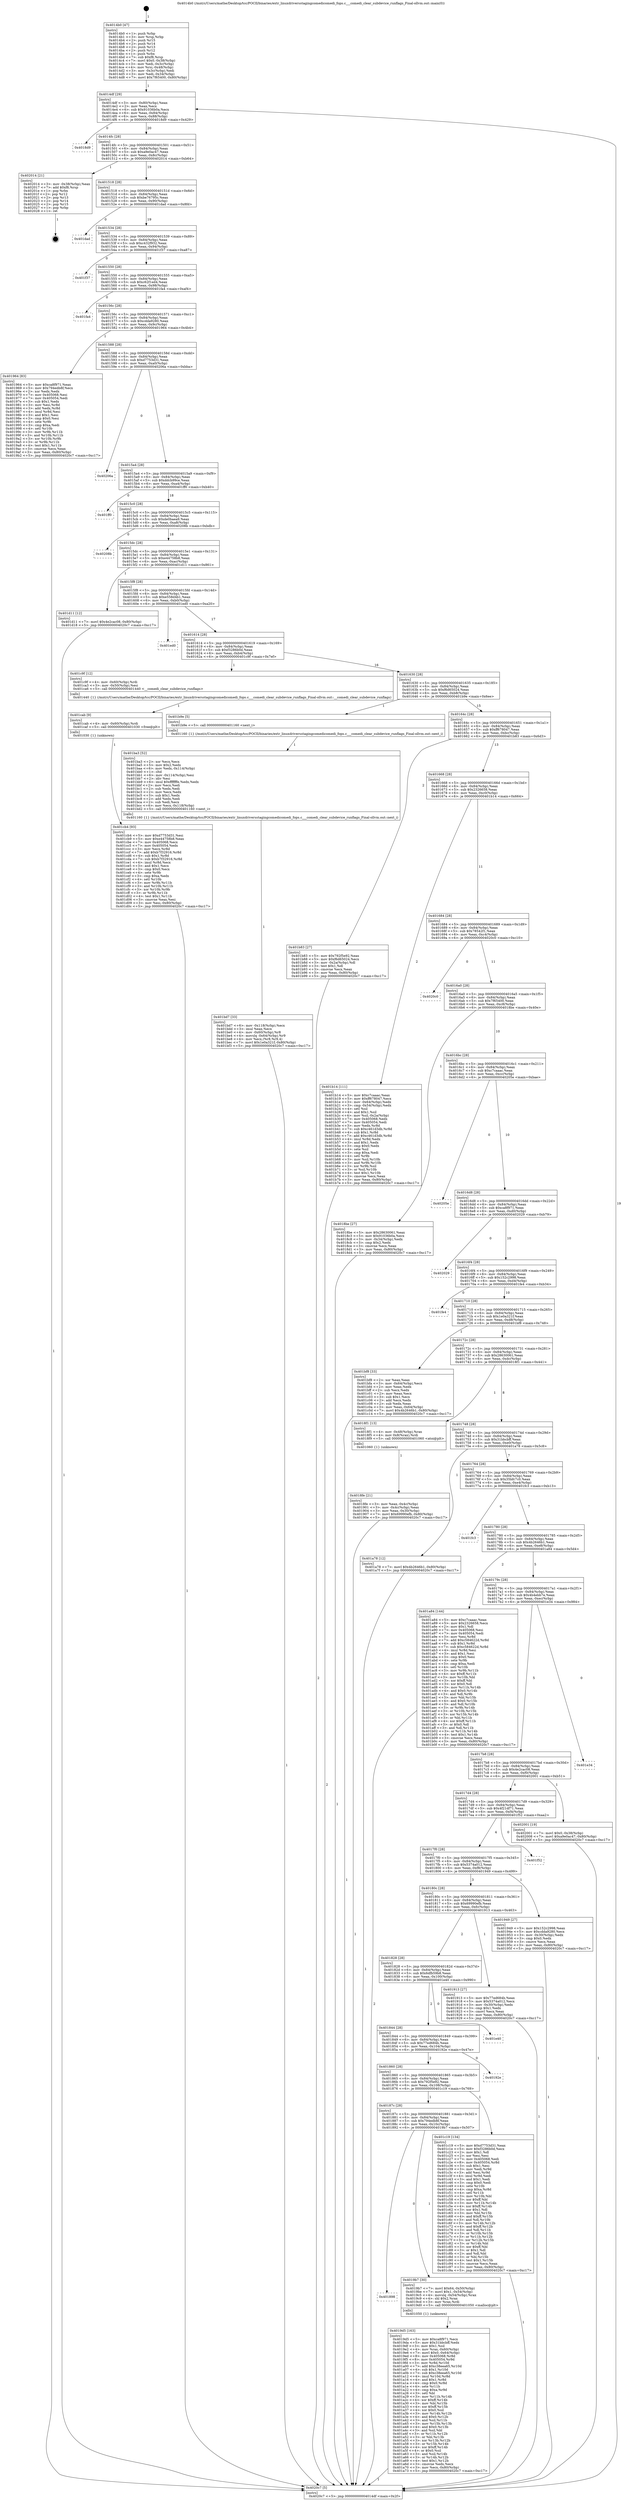 digraph "0x4014b0" {
  label = "0x4014b0 (/mnt/c/Users/mathe/Desktop/tcc/POCII/binaries/extr_linuxdriversstagingcomedicomedi_fops.c___comedi_clear_subdevice_runflags_Final-ollvm.out::main(0))"
  labelloc = "t"
  node[shape=record]

  Entry [label="",width=0.3,height=0.3,shape=circle,fillcolor=black,style=filled]
  "0x4014df" [label="{
     0x4014df [29]\l
     | [instrs]\l
     &nbsp;&nbsp;0x4014df \<+3\>: mov -0x80(%rbp),%eax\l
     &nbsp;&nbsp;0x4014e2 \<+2\>: mov %eax,%ecx\l
     &nbsp;&nbsp;0x4014e4 \<+6\>: sub $0x91036b0a,%ecx\l
     &nbsp;&nbsp;0x4014ea \<+6\>: mov %eax,-0x84(%rbp)\l
     &nbsp;&nbsp;0x4014f0 \<+6\>: mov %ecx,-0x88(%rbp)\l
     &nbsp;&nbsp;0x4014f6 \<+6\>: je 00000000004018d9 \<main+0x429\>\l
  }"]
  "0x4018d9" [label="{
     0x4018d9\l
  }", style=dashed]
  "0x4014fc" [label="{
     0x4014fc [28]\l
     | [instrs]\l
     &nbsp;&nbsp;0x4014fc \<+5\>: jmp 0000000000401501 \<main+0x51\>\l
     &nbsp;&nbsp;0x401501 \<+6\>: mov -0x84(%rbp),%eax\l
     &nbsp;&nbsp;0x401507 \<+5\>: sub $0xa9e0ac47,%eax\l
     &nbsp;&nbsp;0x40150c \<+6\>: mov %eax,-0x8c(%rbp)\l
     &nbsp;&nbsp;0x401512 \<+6\>: je 0000000000402014 \<main+0xb64\>\l
  }"]
  Exit [label="",width=0.3,height=0.3,shape=circle,fillcolor=black,style=filled,peripheries=2]
  "0x402014" [label="{
     0x402014 [21]\l
     | [instrs]\l
     &nbsp;&nbsp;0x402014 \<+3\>: mov -0x38(%rbp),%eax\l
     &nbsp;&nbsp;0x402017 \<+7\>: add $0xf8,%rsp\l
     &nbsp;&nbsp;0x40201e \<+1\>: pop %rbx\l
     &nbsp;&nbsp;0x40201f \<+2\>: pop %r12\l
     &nbsp;&nbsp;0x402021 \<+2\>: pop %r13\l
     &nbsp;&nbsp;0x402023 \<+2\>: pop %r14\l
     &nbsp;&nbsp;0x402025 \<+2\>: pop %r15\l
     &nbsp;&nbsp;0x402027 \<+1\>: pop %rbp\l
     &nbsp;&nbsp;0x402028 \<+1\>: ret\l
  }"]
  "0x401518" [label="{
     0x401518 [28]\l
     | [instrs]\l
     &nbsp;&nbsp;0x401518 \<+5\>: jmp 000000000040151d \<main+0x6d\>\l
     &nbsp;&nbsp;0x40151d \<+6\>: mov -0x84(%rbp),%eax\l
     &nbsp;&nbsp;0x401523 \<+5\>: sub $0xbe76795c,%eax\l
     &nbsp;&nbsp;0x401528 \<+6\>: mov %eax,-0x90(%rbp)\l
     &nbsp;&nbsp;0x40152e \<+6\>: je 0000000000401dad \<main+0x8fd\>\l
  }"]
  "0x401cb4" [label="{
     0x401cb4 [93]\l
     | [instrs]\l
     &nbsp;&nbsp;0x401cb4 \<+5\>: mov $0xd7753d31,%esi\l
     &nbsp;&nbsp;0x401cb9 \<+5\>: mov $0xe44758b8,%eax\l
     &nbsp;&nbsp;0x401cbe \<+7\>: mov 0x405068,%ecx\l
     &nbsp;&nbsp;0x401cc5 \<+7\>: mov 0x405054,%edx\l
     &nbsp;&nbsp;0x401ccc \<+3\>: mov %ecx,%r8d\l
     &nbsp;&nbsp;0x401ccf \<+7\>: add $0xb7f32916,%r8d\l
     &nbsp;&nbsp;0x401cd6 \<+4\>: sub $0x1,%r8d\l
     &nbsp;&nbsp;0x401cda \<+7\>: sub $0xb7f32916,%r8d\l
     &nbsp;&nbsp;0x401ce1 \<+4\>: imul %r8d,%ecx\l
     &nbsp;&nbsp;0x401ce5 \<+3\>: and $0x1,%ecx\l
     &nbsp;&nbsp;0x401ce8 \<+3\>: cmp $0x0,%ecx\l
     &nbsp;&nbsp;0x401ceb \<+4\>: sete %r9b\l
     &nbsp;&nbsp;0x401cef \<+3\>: cmp $0xa,%edx\l
     &nbsp;&nbsp;0x401cf2 \<+4\>: setl %r10b\l
     &nbsp;&nbsp;0x401cf6 \<+3\>: mov %r9b,%r11b\l
     &nbsp;&nbsp;0x401cf9 \<+3\>: and %r10b,%r11b\l
     &nbsp;&nbsp;0x401cfc \<+3\>: xor %r10b,%r9b\l
     &nbsp;&nbsp;0x401cff \<+3\>: or %r9b,%r11b\l
     &nbsp;&nbsp;0x401d02 \<+4\>: test $0x1,%r11b\l
     &nbsp;&nbsp;0x401d06 \<+3\>: cmovne %eax,%esi\l
     &nbsp;&nbsp;0x401d09 \<+3\>: mov %esi,-0x80(%rbp)\l
     &nbsp;&nbsp;0x401d0c \<+5\>: jmp 00000000004020c7 \<main+0xc17\>\l
  }"]
  "0x401dad" [label="{
     0x401dad\l
  }", style=dashed]
  "0x401534" [label="{
     0x401534 [28]\l
     | [instrs]\l
     &nbsp;&nbsp;0x401534 \<+5\>: jmp 0000000000401539 \<main+0x89\>\l
     &nbsp;&nbsp;0x401539 \<+6\>: mov -0x84(%rbp),%eax\l
     &nbsp;&nbsp;0x40153f \<+5\>: sub $0xc432f932,%eax\l
     &nbsp;&nbsp;0x401544 \<+6\>: mov %eax,-0x94(%rbp)\l
     &nbsp;&nbsp;0x40154a \<+6\>: je 0000000000401f37 \<main+0xa87\>\l
  }"]
  "0x401cab" [label="{
     0x401cab [9]\l
     | [instrs]\l
     &nbsp;&nbsp;0x401cab \<+4\>: mov -0x60(%rbp),%rdi\l
     &nbsp;&nbsp;0x401caf \<+5\>: call 0000000000401030 \<free@plt\>\l
     | [calls]\l
     &nbsp;&nbsp;0x401030 \{1\} (unknown)\l
  }"]
  "0x401f37" [label="{
     0x401f37\l
  }", style=dashed]
  "0x401550" [label="{
     0x401550 [28]\l
     | [instrs]\l
     &nbsp;&nbsp;0x401550 \<+5\>: jmp 0000000000401555 \<main+0xa5\>\l
     &nbsp;&nbsp;0x401555 \<+6\>: mov -0x84(%rbp),%eax\l
     &nbsp;&nbsp;0x40155b \<+5\>: sub $0xc62f1ed4,%eax\l
     &nbsp;&nbsp;0x401560 \<+6\>: mov %eax,-0x98(%rbp)\l
     &nbsp;&nbsp;0x401566 \<+6\>: je 0000000000401fa4 \<main+0xaf4\>\l
  }"]
  "0x401bd7" [label="{
     0x401bd7 [33]\l
     | [instrs]\l
     &nbsp;&nbsp;0x401bd7 \<+6\>: mov -0x118(%rbp),%ecx\l
     &nbsp;&nbsp;0x401bdd \<+3\>: imul %eax,%ecx\l
     &nbsp;&nbsp;0x401be0 \<+4\>: mov -0x60(%rbp),%r8\l
     &nbsp;&nbsp;0x401be4 \<+4\>: movslq -0x64(%rbp),%r9\l
     &nbsp;&nbsp;0x401be8 \<+4\>: mov %ecx,(%r8,%r9,4)\l
     &nbsp;&nbsp;0x401bec \<+7\>: movl $0x1e0a321f,-0x80(%rbp)\l
     &nbsp;&nbsp;0x401bf3 \<+5\>: jmp 00000000004020c7 \<main+0xc17\>\l
  }"]
  "0x401fa4" [label="{
     0x401fa4\l
  }", style=dashed]
  "0x40156c" [label="{
     0x40156c [28]\l
     | [instrs]\l
     &nbsp;&nbsp;0x40156c \<+5\>: jmp 0000000000401571 \<main+0xc1\>\l
     &nbsp;&nbsp;0x401571 \<+6\>: mov -0x84(%rbp),%eax\l
     &nbsp;&nbsp;0x401577 \<+5\>: sub $0xcdda9280,%eax\l
     &nbsp;&nbsp;0x40157c \<+6\>: mov %eax,-0x9c(%rbp)\l
     &nbsp;&nbsp;0x401582 \<+6\>: je 0000000000401964 \<main+0x4b4\>\l
  }"]
  "0x401ba3" [label="{
     0x401ba3 [52]\l
     | [instrs]\l
     &nbsp;&nbsp;0x401ba3 \<+2\>: xor %ecx,%ecx\l
     &nbsp;&nbsp;0x401ba5 \<+5\>: mov $0x2,%edx\l
     &nbsp;&nbsp;0x401baa \<+6\>: mov %edx,-0x114(%rbp)\l
     &nbsp;&nbsp;0x401bb0 \<+1\>: cltd\l
     &nbsp;&nbsp;0x401bb1 \<+6\>: mov -0x114(%rbp),%esi\l
     &nbsp;&nbsp;0x401bb7 \<+2\>: idiv %esi\l
     &nbsp;&nbsp;0x401bb9 \<+6\>: imul $0xfffffffe,%edx,%edx\l
     &nbsp;&nbsp;0x401bbf \<+2\>: mov %ecx,%edi\l
     &nbsp;&nbsp;0x401bc1 \<+2\>: sub %edx,%edi\l
     &nbsp;&nbsp;0x401bc3 \<+2\>: mov %ecx,%edx\l
     &nbsp;&nbsp;0x401bc5 \<+3\>: sub $0x1,%edx\l
     &nbsp;&nbsp;0x401bc8 \<+2\>: add %edx,%edi\l
     &nbsp;&nbsp;0x401bca \<+2\>: sub %edi,%ecx\l
     &nbsp;&nbsp;0x401bcc \<+6\>: mov %ecx,-0x118(%rbp)\l
     &nbsp;&nbsp;0x401bd2 \<+5\>: call 0000000000401160 \<next_i\>\l
     | [calls]\l
     &nbsp;&nbsp;0x401160 \{1\} (/mnt/c/Users/mathe/Desktop/tcc/POCII/binaries/extr_linuxdriversstagingcomedicomedi_fops.c___comedi_clear_subdevice_runflags_Final-ollvm.out::next_i)\l
  }"]
  "0x401964" [label="{
     0x401964 [83]\l
     | [instrs]\l
     &nbsp;&nbsp;0x401964 \<+5\>: mov $0xca8f971,%eax\l
     &nbsp;&nbsp;0x401969 \<+5\>: mov $0x794edb8f,%ecx\l
     &nbsp;&nbsp;0x40196e \<+2\>: xor %edx,%edx\l
     &nbsp;&nbsp;0x401970 \<+7\>: mov 0x405068,%esi\l
     &nbsp;&nbsp;0x401977 \<+7\>: mov 0x405054,%edi\l
     &nbsp;&nbsp;0x40197e \<+3\>: sub $0x1,%edx\l
     &nbsp;&nbsp;0x401981 \<+3\>: mov %esi,%r8d\l
     &nbsp;&nbsp;0x401984 \<+3\>: add %edx,%r8d\l
     &nbsp;&nbsp;0x401987 \<+4\>: imul %r8d,%esi\l
     &nbsp;&nbsp;0x40198b \<+3\>: and $0x1,%esi\l
     &nbsp;&nbsp;0x40198e \<+3\>: cmp $0x0,%esi\l
     &nbsp;&nbsp;0x401991 \<+4\>: sete %r9b\l
     &nbsp;&nbsp;0x401995 \<+3\>: cmp $0xa,%edi\l
     &nbsp;&nbsp;0x401998 \<+4\>: setl %r10b\l
     &nbsp;&nbsp;0x40199c \<+3\>: mov %r9b,%r11b\l
     &nbsp;&nbsp;0x40199f \<+3\>: and %r10b,%r11b\l
     &nbsp;&nbsp;0x4019a2 \<+3\>: xor %r10b,%r9b\l
     &nbsp;&nbsp;0x4019a5 \<+3\>: or %r9b,%r11b\l
     &nbsp;&nbsp;0x4019a8 \<+4\>: test $0x1,%r11b\l
     &nbsp;&nbsp;0x4019ac \<+3\>: cmovne %ecx,%eax\l
     &nbsp;&nbsp;0x4019af \<+3\>: mov %eax,-0x80(%rbp)\l
     &nbsp;&nbsp;0x4019b2 \<+5\>: jmp 00000000004020c7 \<main+0xc17\>\l
  }"]
  "0x401588" [label="{
     0x401588 [28]\l
     | [instrs]\l
     &nbsp;&nbsp;0x401588 \<+5\>: jmp 000000000040158d \<main+0xdd\>\l
     &nbsp;&nbsp;0x40158d \<+6\>: mov -0x84(%rbp),%eax\l
     &nbsp;&nbsp;0x401593 \<+5\>: sub $0xd7753d31,%eax\l
     &nbsp;&nbsp;0x401598 \<+6\>: mov %eax,-0xa0(%rbp)\l
     &nbsp;&nbsp;0x40159e \<+6\>: je 000000000040206a \<main+0xbba\>\l
  }"]
  "0x4019d5" [label="{
     0x4019d5 [163]\l
     | [instrs]\l
     &nbsp;&nbsp;0x4019d5 \<+5\>: mov $0xca8f971,%ecx\l
     &nbsp;&nbsp;0x4019da \<+5\>: mov $0x31bbcbff,%edx\l
     &nbsp;&nbsp;0x4019df \<+3\>: mov $0x1,%sil\l
     &nbsp;&nbsp;0x4019e2 \<+4\>: mov %rax,-0x60(%rbp)\l
     &nbsp;&nbsp;0x4019e6 \<+7\>: movl $0x0,-0x64(%rbp)\l
     &nbsp;&nbsp;0x4019ed \<+8\>: mov 0x405068,%r8d\l
     &nbsp;&nbsp;0x4019f5 \<+8\>: mov 0x405054,%r9d\l
     &nbsp;&nbsp;0x4019fd \<+3\>: mov %r8d,%r10d\l
     &nbsp;&nbsp;0x401a00 \<+7\>: add $0xc38eea65,%r10d\l
     &nbsp;&nbsp;0x401a07 \<+4\>: sub $0x1,%r10d\l
     &nbsp;&nbsp;0x401a0b \<+7\>: sub $0xc38eea65,%r10d\l
     &nbsp;&nbsp;0x401a12 \<+4\>: imul %r10d,%r8d\l
     &nbsp;&nbsp;0x401a16 \<+4\>: and $0x1,%r8d\l
     &nbsp;&nbsp;0x401a1a \<+4\>: cmp $0x0,%r8d\l
     &nbsp;&nbsp;0x401a1e \<+4\>: sete %r11b\l
     &nbsp;&nbsp;0x401a22 \<+4\>: cmp $0xa,%r9d\l
     &nbsp;&nbsp;0x401a26 \<+3\>: setl %bl\l
     &nbsp;&nbsp;0x401a29 \<+3\>: mov %r11b,%r14b\l
     &nbsp;&nbsp;0x401a2c \<+4\>: xor $0xff,%r14b\l
     &nbsp;&nbsp;0x401a30 \<+3\>: mov %bl,%r15b\l
     &nbsp;&nbsp;0x401a33 \<+4\>: xor $0xff,%r15b\l
     &nbsp;&nbsp;0x401a37 \<+4\>: xor $0x0,%sil\l
     &nbsp;&nbsp;0x401a3b \<+3\>: mov %r14b,%r12b\l
     &nbsp;&nbsp;0x401a3e \<+4\>: and $0x0,%r12b\l
     &nbsp;&nbsp;0x401a42 \<+3\>: and %sil,%r11b\l
     &nbsp;&nbsp;0x401a45 \<+3\>: mov %r15b,%r13b\l
     &nbsp;&nbsp;0x401a48 \<+4\>: and $0x0,%r13b\l
     &nbsp;&nbsp;0x401a4c \<+3\>: and %sil,%bl\l
     &nbsp;&nbsp;0x401a4f \<+3\>: or %r11b,%r12b\l
     &nbsp;&nbsp;0x401a52 \<+3\>: or %bl,%r13b\l
     &nbsp;&nbsp;0x401a55 \<+3\>: xor %r13b,%r12b\l
     &nbsp;&nbsp;0x401a58 \<+3\>: or %r15b,%r14b\l
     &nbsp;&nbsp;0x401a5b \<+4\>: xor $0xff,%r14b\l
     &nbsp;&nbsp;0x401a5f \<+4\>: or $0x0,%sil\l
     &nbsp;&nbsp;0x401a63 \<+3\>: and %sil,%r14b\l
     &nbsp;&nbsp;0x401a66 \<+3\>: or %r14b,%r12b\l
     &nbsp;&nbsp;0x401a69 \<+4\>: test $0x1,%r12b\l
     &nbsp;&nbsp;0x401a6d \<+3\>: cmovne %edx,%ecx\l
     &nbsp;&nbsp;0x401a70 \<+3\>: mov %ecx,-0x80(%rbp)\l
     &nbsp;&nbsp;0x401a73 \<+5\>: jmp 00000000004020c7 \<main+0xc17\>\l
  }"]
  "0x40206a" [label="{
     0x40206a\l
  }", style=dashed]
  "0x4015a4" [label="{
     0x4015a4 [28]\l
     | [instrs]\l
     &nbsp;&nbsp;0x4015a4 \<+5\>: jmp 00000000004015a9 \<main+0xf9\>\l
     &nbsp;&nbsp;0x4015a9 \<+6\>: mov -0x84(%rbp),%eax\l
     &nbsp;&nbsp;0x4015af \<+5\>: sub $0xddcb99ce,%eax\l
     &nbsp;&nbsp;0x4015b4 \<+6\>: mov %eax,-0xa4(%rbp)\l
     &nbsp;&nbsp;0x4015ba \<+6\>: je 0000000000401ff0 \<main+0xb40\>\l
  }"]
  "0x401898" [label="{
     0x401898\l
  }", style=dashed]
  "0x401ff0" [label="{
     0x401ff0\l
  }", style=dashed]
  "0x4015c0" [label="{
     0x4015c0 [28]\l
     | [instrs]\l
     &nbsp;&nbsp;0x4015c0 \<+5\>: jmp 00000000004015c5 \<main+0x115\>\l
     &nbsp;&nbsp;0x4015c5 \<+6\>: mov -0x84(%rbp),%eax\l
     &nbsp;&nbsp;0x4015cb \<+5\>: sub $0xde0baea9,%eax\l
     &nbsp;&nbsp;0x4015d0 \<+6\>: mov %eax,-0xa8(%rbp)\l
     &nbsp;&nbsp;0x4015d6 \<+6\>: je 000000000040208b \<main+0xbdb\>\l
  }"]
  "0x4019b7" [label="{
     0x4019b7 [30]\l
     | [instrs]\l
     &nbsp;&nbsp;0x4019b7 \<+7\>: movl $0x64,-0x50(%rbp)\l
     &nbsp;&nbsp;0x4019be \<+7\>: movl $0x1,-0x54(%rbp)\l
     &nbsp;&nbsp;0x4019c5 \<+4\>: movslq -0x54(%rbp),%rax\l
     &nbsp;&nbsp;0x4019c9 \<+4\>: shl $0x2,%rax\l
     &nbsp;&nbsp;0x4019cd \<+3\>: mov %rax,%rdi\l
     &nbsp;&nbsp;0x4019d0 \<+5\>: call 0000000000401050 \<malloc@plt\>\l
     | [calls]\l
     &nbsp;&nbsp;0x401050 \{1\} (unknown)\l
  }"]
  "0x40208b" [label="{
     0x40208b\l
  }", style=dashed]
  "0x4015dc" [label="{
     0x4015dc [28]\l
     | [instrs]\l
     &nbsp;&nbsp;0x4015dc \<+5\>: jmp 00000000004015e1 \<main+0x131\>\l
     &nbsp;&nbsp;0x4015e1 \<+6\>: mov -0x84(%rbp),%eax\l
     &nbsp;&nbsp;0x4015e7 \<+5\>: sub $0xe44758b8,%eax\l
     &nbsp;&nbsp;0x4015ec \<+6\>: mov %eax,-0xac(%rbp)\l
     &nbsp;&nbsp;0x4015f2 \<+6\>: je 0000000000401d11 \<main+0x861\>\l
  }"]
  "0x40187c" [label="{
     0x40187c [28]\l
     | [instrs]\l
     &nbsp;&nbsp;0x40187c \<+5\>: jmp 0000000000401881 \<main+0x3d1\>\l
     &nbsp;&nbsp;0x401881 \<+6\>: mov -0x84(%rbp),%eax\l
     &nbsp;&nbsp;0x401887 \<+5\>: sub $0x794edb8f,%eax\l
     &nbsp;&nbsp;0x40188c \<+6\>: mov %eax,-0x10c(%rbp)\l
     &nbsp;&nbsp;0x401892 \<+6\>: je 00000000004019b7 \<main+0x507\>\l
  }"]
  "0x401d11" [label="{
     0x401d11 [12]\l
     | [instrs]\l
     &nbsp;&nbsp;0x401d11 \<+7\>: movl $0x4e2cac08,-0x80(%rbp)\l
     &nbsp;&nbsp;0x401d18 \<+5\>: jmp 00000000004020c7 \<main+0xc17\>\l
  }"]
  "0x4015f8" [label="{
     0x4015f8 [28]\l
     | [instrs]\l
     &nbsp;&nbsp;0x4015f8 \<+5\>: jmp 00000000004015fd \<main+0x14d\>\l
     &nbsp;&nbsp;0x4015fd \<+6\>: mov -0x84(%rbp),%eax\l
     &nbsp;&nbsp;0x401603 \<+5\>: sub $0xe558d4b1,%eax\l
     &nbsp;&nbsp;0x401608 \<+6\>: mov %eax,-0xb0(%rbp)\l
     &nbsp;&nbsp;0x40160e \<+6\>: je 0000000000401ed0 \<main+0xa20\>\l
  }"]
  "0x401c19" [label="{
     0x401c19 [134]\l
     | [instrs]\l
     &nbsp;&nbsp;0x401c19 \<+5\>: mov $0xd7753d31,%eax\l
     &nbsp;&nbsp;0x401c1e \<+5\>: mov $0xf3286b0d,%ecx\l
     &nbsp;&nbsp;0x401c23 \<+2\>: mov $0x1,%dl\l
     &nbsp;&nbsp;0x401c25 \<+2\>: xor %esi,%esi\l
     &nbsp;&nbsp;0x401c27 \<+7\>: mov 0x405068,%edi\l
     &nbsp;&nbsp;0x401c2e \<+8\>: mov 0x405054,%r8d\l
     &nbsp;&nbsp;0x401c36 \<+3\>: sub $0x1,%esi\l
     &nbsp;&nbsp;0x401c39 \<+3\>: mov %edi,%r9d\l
     &nbsp;&nbsp;0x401c3c \<+3\>: add %esi,%r9d\l
     &nbsp;&nbsp;0x401c3f \<+4\>: imul %r9d,%edi\l
     &nbsp;&nbsp;0x401c43 \<+3\>: and $0x1,%edi\l
     &nbsp;&nbsp;0x401c46 \<+3\>: cmp $0x0,%edi\l
     &nbsp;&nbsp;0x401c49 \<+4\>: sete %r10b\l
     &nbsp;&nbsp;0x401c4d \<+4\>: cmp $0xa,%r8d\l
     &nbsp;&nbsp;0x401c51 \<+4\>: setl %r11b\l
     &nbsp;&nbsp;0x401c55 \<+3\>: mov %r10b,%bl\l
     &nbsp;&nbsp;0x401c58 \<+3\>: xor $0xff,%bl\l
     &nbsp;&nbsp;0x401c5b \<+3\>: mov %r11b,%r14b\l
     &nbsp;&nbsp;0x401c5e \<+4\>: xor $0xff,%r14b\l
     &nbsp;&nbsp;0x401c62 \<+3\>: xor $0x1,%dl\l
     &nbsp;&nbsp;0x401c65 \<+3\>: mov %bl,%r15b\l
     &nbsp;&nbsp;0x401c68 \<+4\>: and $0xff,%r15b\l
     &nbsp;&nbsp;0x401c6c \<+3\>: and %dl,%r10b\l
     &nbsp;&nbsp;0x401c6f \<+3\>: mov %r14b,%r12b\l
     &nbsp;&nbsp;0x401c72 \<+4\>: and $0xff,%r12b\l
     &nbsp;&nbsp;0x401c76 \<+3\>: and %dl,%r11b\l
     &nbsp;&nbsp;0x401c79 \<+3\>: or %r10b,%r15b\l
     &nbsp;&nbsp;0x401c7c \<+3\>: or %r11b,%r12b\l
     &nbsp;&nbsp;0x401c7f \<+3\>: xor %r12b,%r15b\l
     &nbsp;&nbsp;0x401c82 \<+3\>: or %r14b,%bl\l
     &nbsp;&nbsp;0x401c85 \<+3\>: xor $0xff,%bl\l
     &nbsp;&nbsp;0x401c88 \<+3\>: or $0x1,%dl\l
     &nbsp;&nbsp;0x401c8b \<+2\>: and %dl,%bl\l
     &nbsp;&nbsp;0x401c8d \<+3\>: or %bl,%r15b\l
     &nbsp;&nbsp;0x401c90 \<+4\>: test $0x1,%r15b\l
     &nbsp;&nbsp;0x401c94 \<+3\>: cmovne %ecx,%eax\l
     &nbsp;&nbsp;0x401c97 \<+3\>: mov %eax,-0x80(%rbp)\l
     &nbsp;&nbsp;0x401c9a \<+5\>: jmp 00000000004020c7 \<main+0xc17\>\l
  }"]
  "0x401ed0" [label="{
     0x401ed0\l
  }", style=dashed]
  "0x401614" [label="{
     0x401614 [28]\l
     | [instrs]\l
     &nbsp;&nbsp;0x401614 \<+5\>: jmp 0000000000401619 \<main+0x169\>\l
     &nbsp;&nbsp;0x401619 \<+6\>: mov -0x84(%rbp),%eax\l
     &nbsp;&nbsp;0x40161f \<+5\>: sub $0xf3286b0d,%eax\l
     &nbsp;&nbsp;0x401624 \<+6\>: mov %eax,-0xb4(%rbp)\l
     &nbsp;&nbsp;0x40162a \<+6\>: je 0000000000401c9f \<main+0x7ef\>\l
  }"]
  "0x401860" [label="{
     0x401860 [28]\l
     | [instrs]\l
     &nbsp;&nbsp;0x401860 \<+5\>: jmp 0000000000401865 \<main+0x3b5\>\l
     &nbsp;&nbsp;0x401865 \<+6\>: mov -0x84(%rbp),%eax\l
     &nbsp;&nbsp;0x40186b \<+5\>: sub $0x792f5e92,%eax\l
     &nbsp;&nbsp;0x401870 \<+6\>: mov %eax,-0x108(%rbp)\l
     &nbsp;&nbsp;0x401876 \<+6\>: je 0000000000401c19 \<main+0x769\>\l
  }"]
  "0x401c9f" [label="{
     0x401c9f [12]\l
     | [instrs]\l
     &nbsp;&nbsp;0x401c9f \<+4\>: mov -0x60(%rbp),%rdi\l
     &nbsp;&nbsp;0x401ca3 \<+3\>: mov -0x50(%rbp),%esi\l
     &nbsp;&nbsp;0x401ca6 \<+5\>: call 0000000000401440 \<__comedi_clear_subdevice_runflags\>\l
     | [calls]\l
     &nbsp;&nbsp;0x401440 \{1\} (/mnt/c/Users/mathe/Desktop/tcc/POCII/binaries/extr_linuxdriversstagingcomedicomedi_fops.c___comedi_clear_subdevice_runflags_Final-ollvm.out::__comedi_clear_subdevice_runflags)\l
  }"]
  "0x401630" [label="{
     0x401630 [28]\l
     | [instrs]\l
     &nbsp;&nbsp;0x401630 \<+5\>: jmp 0000000000401635 \<main+0x185\>\l
     &nbsp;&nbsp;0x401635 \<+6\>: mov -0x84(%rbp),%eax\l
     &nbsp;&nbsp;0x40163b \<+5\>: sub $0xf6d65024,%eax\l
     &nbsp;&nbsp;0x401640 \<+6\>: mov %eax,-0xb8(%rbp)\l
     &nbsp;&nbsp;0x401646 \<+6\>: je 0000000000401b9e \<main+0x6ee\>\l
  }"]
  "0x40192e" [label="{
     0x40192e\l
  }", style=dashed]
  "0x401b9e" [label="{
     0x401b9e [5]\l
     | [instrs]\l
     &nbsp;&nbsp;0x401b9e \<+5\>: call 0000000000401160 \<next_i\>\l
     | [calls]\l
     &nbsp;&nbsp;0x401160 \{1\} (/mnt/c/Users/mathe/Desktop/tcc/POCII/binaries/extr_linuxdriversstagingcomedicomedi_fops.c___comedi_clear_subdevice_runflags_Final-ollvm.out::next_i)\l
  }"]
  "0x40164c" [label="{
     0x40164c [28]\l
     | [instrs]\l
     &nbsp;&nbsp;0x40164c \<+5\>: jmp 0000000000401651 \<main+0x1a1\>\l
     &nbsp;&nbsp;0x401651 \<+6\>: mov -0x84(%rbp),%eax\l
     &nbsp;&nbsp;0x401657 \<+5\>: sub $0xff678047,%eax\l
     &nbsp;&nbsp;0x40165c \<+6\>: mov %eax,-0xbc(%rbp)\l
     &nbsp;&nbsp;0x401662 \<+6\>: je 0000000000401b83 \<main+0x6d3\>\l
  }"]
  "0x401844" [label="{
     0x401844 [28]\l
     | [instrs]\l
     &nbsp;&nbsp;0x401844 \<+5\>: jmp 0000000000401849 \<main+0x399\>\l
     &nbsp;&nbsp;0x401849 \<+6\>: mov -0x84(%rbp),%eax\l
     &nbsp;&nbsp;0x40184f \<+5\>: sub $0x77ed684b,%eax\l
     &nbsp;&nbsp;0x401854 \<+6\>: mov %eax,-0x104(%rbp)\l
     &nbsp;&nbsp;0x40185a \<+6\>: je 000000000040192e \<main+0x47e\>\l
  }"]
  "0x401b83" [label="{
     0x401b83 [27]\l
     | [instrs]\l
     &nbsp;&nbsp;0x401b83 \<+5\>: mov $0x792f5e92,%eax\l
     &nbsp;&nbsp;0x401b88 \<+5\>: mov $0xf6d65024,%ecx\l
     &nbsp;&nbsp;0x401b8d \<+3\>: mov -0x2a(%rbp),%dl\l
     &nbsp;&nbsp;0x401b90 \<+3\>: test $0x1,%dl\l
     &nbsp;&nbsp;0x401b93 \<+3\>: cmovne %ecx,%eax\l
     &nbsp;&nbsp;0x401b96 \<+3\>: mov %eax,-0x80(%rbp)\l
     &nbsp;&nbsp;0x401b99 \<+5\>: jmp 00000000004020c7 \<main+0xc17\>\l
  }"]
  "0x401668" [label="{
     0x401668 [28]\l
     | [instrs]\l
     &nbsp;&nbsp;0x401668 \<+5\>: jmp 000000000040166d \<main+0x1bd\>\l
     &nbsp;&nbsp;0x40166d \<+6\>: mov -0x84(%rbp),%eax\l
     &nbsp;&nbsp;0x401673 \<+5\>: sub $0x2326658,%eax\l
     &nbsp;&nbsp;0x401678 \<+6\>: mov %eax,-0xc0(%rbp)\l
     &nbsp;&nbsp;0x40167e \<+6\>: je 0000000000401b14 \<main+0x664\>\l
  }"]
  "0x401e40" [label="{
     0x401e40\l
  }", style=dashed]
  "0x401b14" [label="{
     0x401b14 [111]\l
     | [instrs]\l
     &nbsp;&nbsp;0x401b14 \<+5\>: mov $0xc7caaac,%eax\l
     &nbsp;&nbsp;0x401b19 \<+5\>: mov $0xff678047,%ecx\l
     &nbsp;&nbsp;0x401b1e \<+3\>: mov -0x64(%rbp),%edx\l
     &nbsp;&nbsp;0x401b21 \<+3\>: cmp -0x54(%rbp),%edx\l
     &nbsp;&nbsp;0x401b24 \<+4\>: setl %sil\l
     &nbsp;&nbsp;0x401b28 \<+4\>: and $0x1,%sil\l
     &nbsp;&nbsp;0x401b2c \<+4\>: mov %sil,-0x2a(%rbp)\l
     &nbsp;&nbsp;0x401b30 \<+7\>: mov 0x405068,%edx\l
     &nbsp;&nbsp;0x401b37 \<+7\>: mov 0x405054,%edi\l
     &nbsp;&nbsp;0x401b3e \<+3\>: mov %edx,%r8d\l
     &nbsp;&nbsp;0x401b41 \<+7\>: sub $0xc461d3db,%r8d\l
     &nbsp;&nbsp;0x401b48 \<+4\>: sub $0x1,%r8d\l
     &nbsp;&nbsp;0x401b4c \<+7\>: add $0xc461d3db,%r8d\l
     &nbsp;&nbsp;0x401b53 \<+4\>: imul %r8d,%edx\l
     &nbsp;&nbsp;0x401b57 \<+3\>: and $0x1,%edx\l
     &nbsp;&nbsp;0x401b5a \<+3\>: cmp $0x0,%edx\l
     &nbsp;&nbsp;0x401b5d \<+4\>: sete %sil\l
     &nbsp;&nbsp;0x401b61 \<+3\>: cmp $0xa,%edi\l
     &nbsp;&nbsp;0x401b64 \<+4\>: setl %r9b\l
     &nbsp;&nbsp;0x401b68 \<+3\>: mov %sil,%r10b\l
     &nbsp;&nbsp;0x401b6b \<+3\>: and %r9b,%r10b\l
     &nbsp;&nbsp;0x401b6e \<+3\>: xor %r9b,%sil\l
     &nbsp;&nbsp;0x401b71 \<+3\>: or %sil,%r10b\l
     &nbsp;&nbsp;0x401b74 \<+4\>: test $0x1,%r10b\l
     &nbsp;&nbsp;0x401b78 \<+3\>: cmovne %ecx,%eax\l
     &nbsp;&nbsp;0x401b7b \<+3\>: mov %eax,-0x80(%rbp)\l
     &nbsp;&nbsp;0x401b7e \<+5\>: jmp 00000000004020c7 \<main+0xc17\>\l
  }"]
  "0x401684" [label="{
     0x401684 [28]\l
     | [instrs]\l
     &nbsp;&nbsp;0x401684 \<+5\>: jmp 0000000000401689 \<main+0x1d9\>\l
     &nbsp;&nbsp;0x401689 \<+6\>: mov -0x84(%rbp),%eax\l
     &nbsp;&nbsp;0x40168f \<+5\>: sub $0x78542f1,%eax\l
     &nbsp;&nbsp;0x401694 \<+6\>: mov %eax,-0xc4(%rbp)\l
     &nbsp;&nbsp;0x40169a \<+6\>: je 00000000004020c0 \<main+0xc10\>\l
  }"]
  "0x401828" [label="{
     0x401828 [28]\l
     | [instrs]\l
     &nbsp;&nbsp;0x401828 \<+5\>: jmp 000000000040182d \<main+0x37d\>\l
     &nbsp;&nbsp;0x40182d \<+6\>: mov -0x84(%rbp),%eax\l
     &nbsp;&nbsp;0x401833 \<+5\>: sub $0x6dfb59b8,%eax\l
     &nbsp;&nbsp;0x401838 \<+6\>: mov %eax,-0x100(%rbp)\l
     &nbsp;&nbsp;0x40183e \<+6\>: je 0000000000401e40 \<main+0x990\>\l
  }"]
  "0x4020c0" [label="{
     0x4020c0\l
  }", style=dashed]
  "0x4016a0" [label="{
     0x4016a0 [28]\l
     | [instrs]\l
     &nbsp;&nbsp;0x4016a0 \<+5\>: jmp 00000000004016a5 \<main+0x1f5\>\l
     &nbsp;&nbsp;0x4016a5 \<+6\>: mov -0x84(%rbp),%eax\l
     &nbsp;&nbsp;0x4016ab \<+5\>: sub $0x7f65400,%eax\l
     &nbsp;&nbsp;0x4016b0 \<+6\>: mov %eax,-0xc8(%rbp)\l
     &nbsp;&nbsp;0x4016b6 \<+6\>: je 00000000004018be \<main+0x40e\>\l
  }"]
  "0x401913" [label="{
     0x401913 [27]\l
     | [instrs]\l
     &nbsp;&nbsp;0x401913 \<+5\>: mov $0x77ed684b,%eax\l
     &nbsp;&nbsp;0x401918 \<+5\>: mov $0x5374a012,%ecx\l
     &nbsp;&nbsp;0x40191d \<+3\>: mov -0x30(%rbp),%edx\l
     &nbsp;&nbsp;0x401920 \<+3\>: cmp $0x1,%edx\l
     &nbsp;&nbsp;0x401923 \<+3\>: cmovl %ecx,%eax\l
     &nbsp;&nbsp;0x401926 \<+3\>: mov %eax,-0x80(%rbp)\l
     &nbsp;&nbsp;0x401929 \<+5\>: jmp 00000000004020c7 \<main+0xc17\>\l
  }"]
  "0x4018be" [label="{
     0x4018be [27]\l
     | [instrs]\l
     &nbsp;&nbsp;0x4018be \<+5\>: mov $0x28630061,%eax\l
     &nbsp;&nbsp;0x4018c3 \<+5\>: mov $0x91036b0a,%ecx\l
     &nbsp;&nbsp;0x4018c8 \<+3\>: mov -0x34(%rbp),%edx\l
     &nbsp;&nbsp;0x4018cb \<+3\>: cmp $0x2,%edx\l
     &nbsp;&nbsp;0x4018ce \<+3\>: cmovne %ecx,%eax\l
     &nbsp;&nbsp;0x4018d1 \<+3\>: mov %eax,-0x80(%rbp)\l
     &nbsp;&nbsp;0x4018d4 \<+5\>: jmp 00000000004020c7 \<main+0xc17\>\l
  }"]
  "0x4016bc" [label="{
     0x4016bc [28]\l
     | [instrs]\l
     &nbsp;&nbsp;0x4016bc \<+5\>: jmp 00000000004016c1 \<main+0x211\>\l
     &nbsp;&nbsp;0x4016c1 \<+6\>: mov -0x84(%rbp),%eax\l
     &nbsp;&nbsp;0x4016c7 \<+5\>: sub $0xc7caaac,%eax\l
     &nbsp;&nbsp;0x4016cc \<+6\>: mov %eax,-0xcc(%rbp)\l
     &nbsp;&nbsp;0x4016d2 \<+6\>: je 000000000040205e \<main+0xbae\>\l
  }"]
  "0x4020c7" [label="{
     0x4020c7 [5]\l
     | [instrs]\l
     &nbsp;&nbsp;0x4020c7 \<+5\>: jmp 00000000004014df \<main+0x2f\>\l
  }"]
  "0x4014b0" [label="{
     0x4014b0 [47]\l
     | [instrs]\l
     &nbsp;&nbsp;0x4014b0 \<+1\>: push %rbp\l
     &nbsp;&nbsp;0x4014b1 \<+3\>: mov %rsp,%rbp\l
     &nbsp;&nbsp;0x4014b4 \<+2\>: push %r15\l
     &nbsp;&nbsp;0x4014b6 \<+2\>: push %r14\l
     &nbsp;&nbsp;0x4014b8 \<+2\>: push %r13\l
     &nbsp;&nbsp;0x4014ba \<+2\>: push %r12\l
     &nbsp;&nbsp;0x4014bc \<+1\>: push %rbx\l
     &nbsp;&nbsp;0x4014bd \<+7\>: sub $0xf8,%rsp\l
     &nbsp;&nbsp;0x4014c4 \<+7\>: movl $0x0,-0x38(%rbp)\l
     &nbsp;&nbsp;0x4014cb \<+3\>: mov %edi,-0x3c(%rbp)\l
     &nbsp;&nbsp;0x4014ce \<+4\>: mov %rsi,-0x48(%rbp)\l
     &nbsp;&nbsp;0x4014d2 \<+3\>: mov -0x3c(%rbp),%edi\l
     &nbsp;&nbsp;0x4014d5 \<+3\>: mov %edi,-0x34(%rbp)\l
     &nbsp;&nbsp;0x4014d8 \<+7\>: movl $0x7f65400,-0x80(%rbp)\l
  }"]
  "0x40180c" [label="{
     0x40180c [28]\l
     | [instrs]\l
     &nbsp;&nbsp;0x40180c \<+5\>: jmp 0000000000401811 \<main+0x361\>\l
     &nbsp;&nbsp;0x401811 \<+6\>: mov -0x84(%rbp),%eax\l
     &nbsp;&nbsp;0x401817 \<+5\>: sub $0x69990efb,%eax\l
     &nbsp;&nbsp;0x40181c \<+6\>: mov %eax,-0xfc(%rbp)\l
     &nbsp;&nbsp;0x401822 \<+6\>: je 0000000000401913 \<main+0x463\>\l
  }"]
  "0x40205e" [label="{
     0x40205e\l
  }", style=dashed]
  "0x4016d8" [label="{
     0x4016d8 [28]\l
     | [instrs]\l
     &nbsp;&nbsp;0x4016d8 \<+5\>: jmp 00000000004016dd \<main+0x22d\>\l
     &nbsp;&nbsp;0x4016dd \<+6\>: mov -0x84(%rbp),%eax\l
     &nbsp;&nbsp;0x4016e3 \<+5\>: sub $0xca8f971,%eax\l
     &nbsp;&nbsp;0x4016e8 \<+6\>: mov %eax,-0xd0(%rbp)\l
     &nbsp;&nbsp;0x4016ee \<+6\>: je 0000000000402029 \<main+0xb79\>\l
  }"]
  "0x401949" [label="{
     0x401949 [27]\l
     | [instrs]\l
     &nbsp;&nbsp;0x401949 \<+5\>: mov $0x152c2998,%eax\l
     &nbsp;&nbsp;0x40194e \<+5\>: mov $0xcdda9280,%ecx\l
     &nbsp;&nbsp;0x401953 \<+3\>: mov -0x30(%rbp),%edx\l
     &nbsp;&nbsp;0x401956 \<+3\>: cmp $0x0,%edx\l
     &nbsp;&nbsp;0x401959 \<+3\>: cmove %ecx,%eax\l
     &nbsp;&nbsp;0x40195c \<+3\>: mov %eax,-0x80(%rbp)\l
     &nbsp;&nbsp;0x40195f \<+5\>: jmp 00000000004020c7 \<main+0xc17\>\l
  }"]
  "0x402029" [label="{
     0x402029\l
  }", style=dashed]
  "0x4016f4" [label="{
     0x4016f4 [28]\l
     | [instrs]\l
     &nbsp;&nbsp;0x4016f4 \<+5\>: jmp 00000000004016f9 \<main+0x249\>\l
     &nbsp;&nbsp;0x4016f9 \<+6\>: mov -0x84(%rbp),%eax\l
     &nbsp;&nbsp;0x4016ff \<+5\>: sub $0x152c2998,%eax\l
     &nbsp;&nbsp;0x401704 \<+6\>: mov %eax,-0xd4(%rbp)\l
     &nbsp;&nbsp;0x40170a \<+6\>: je 0000000000401fe4 \<main+0xb34\>\l
  }"]
  "0x4017f0" [label="{
     0x4017f0 [28]\l
     | [instrs]\l
     &nbsp;&nbsp;0x4017f0 \<+5\>: jmp 00000000004017f5 \<main+0x345\>\l
     &nbsp;&nbsp;0x4017f5 \<+6\>: mov -0x84(%rbp),%eax\l
     &nbsp;&nbsp;0x4017fb \<+5\>: sub $0x5374a012,%eax\l
     &nbsp;&nbsp;0x401800 \<+6\>: mov %eax,-0xf8(%rbp)\l
     &nbsp;&nbsp;0x401806 \<+6\>: je 0000000000401949 \<main+0x499\>\l
  }"]
  "0x401fe4" [label="{
     0x401fe4\l
  }", style=dashed]
  "0x401710" [label="{
     0x401710 [28]\l
     | [instrs]\l
     &nbsp;&nbsp;0x401710 \<+5\>: jmp 0000000000401715 \<main+0x265\>\l
     &nbsp;&nbsp;0x401715 \<+6\>: mov -0x84(%rbp),%eax\l
     &nbsp;&nbsp;0x40171b \<+5\>: sub $0x1e0a321f,%eax\l
     &nbsp;&nbsp;0x401720 \<+6\>: mov %eax,-0xd8(%rbp)\l
     &nbsp;&nbsp;0x401726 \<+6\>: je 0000000000401bf8 \<main+0x748\>\l
  }"]
  "0x401f52" [label="{
     0x401f52\l
  }", style=dashed]
  "0x401bf8" [label="{
     0x401bf8 [33]\l
     | [instrs]\l
     &nbsp;&nbsp;0x401bf8 \<+2\>: xor %eax,%eax\l
     &nbsp;&nbsp;0x401bfa \<+3\>: mov -0x64(%rbp),%ecx\l
     &nbsp;&nbsp;0x401bfd \<+2\>: mov %eax,%edx\l
     &nbsp;&nbsp;0x401bff \<+2\>: sub %ecx,%edx\l
     &nbsp;&nbsp;0x401c01 \<+2\>: mov %eax,%ecx\l
     &nbsp;&nbsp;0x401c03 \<+3\>: sub $0x1,%ecx\l
     &nbsp;&nbsp;0x401c06 \<+2\>: add %ecx,%edx\l
     &nbsp;&nbsp;0x401c08 \<+2\>: sub %edx,%eax\l
     &nbsp;&nbsp;0x401c0a \<+3\>: mov %eax,-0x64(%rbp)\l
     &nbsp;&nbsp;0x401c0d \<+7\>: movl $0x4b2646b1,-0x80(%rbp)\l
     &nbsp;&nbsp;0x401c14 \<+5\>: jmp 00000000004020c7 \<main+0xc17\>\l
  }"]
  "0x40172c" [label="{
     0x40172c [28]\l
     | [instrs]\l
     &nbsp;&nbsp;0x40172c \<+5\>: jmp 0000000000401731 \<main+0x281\>\l
     &nbsp;&nbsp;0x401731 \<+6\>: mov -0x84(%rbp),%eax\l
     &nbsp;&nbsp;0x401737 \<+5\>: sub $0x28630061,%eax\l
     &nbsp;&nbsp;0x40173c \<+6\>: mov %eax,-0xdc(%rbp)\l
     &nbsp;&nbsp;0x401742 \<+6\>: je 00000000004018f1 \<main+0x441\>\l
  }"]
  "0x4017d4" [label="{
     0x4017d4 [28]\l
     | [instrs]\l
     &nbsp;&nbsp;0x4017d4 \<+5\>: jmp 00000000004017d9 \<main+0x329\>\l
     &nbsp;&nbsp;0x4017d9 \<+6\>: mov -0x84(%rbp),%eax\l
     &nbsp;&nbsp;0x4017df \<+5\>: sub $0x4f21df71,%eax\l
     &nbsp;&nbsp;0x4017e4 \<+6\>: mov %eax,-0xf4(%rbp)\l
     &nbsp;&nbsp;0x4017ea \<+6\>: je 0000000000401f52 \<main+0xaa2\>\l
  }"]
  "0x4018f1" [label="{
     0x4018f1 [13]\l
     | [instrs]\l
     &nbsp;&nbsp;0x4018f1 \<+4\>: mov -0x48(%rbp),%rax\l
     &nbsp;&nbsp;0x4018f5 \<+4\>: mov 0x8(%rax),%rdi\l
     &nbsp;&nbsp;0x4018f9 \<+5\>: call 0000000000401060 \<atoi@plt\>\l
     | [calls]\l
     &nbsp;&nbsp;0x401060 \{1\} (unknown)\l
  }"]
  "0x401748" [label="{
     0x401748 [28]\l
     | [instrs]\l
     &nbsp;&nbsp;0x401748 \<+5\>: jmp 000000000040174d \<main+0x29d\>\l
     &nbsp;&nbsp;0x40174d \<+6\>: mov -0x84(%rbp),%eax\l
     &nbsp;&nbsp;0x401753 \<+5\>: sub $0x31bbcbff,%eax\l
     &nbsp;&nbsp;0x401758 \<+6\>: mov %eax,-0xe0(%rbp)\l
     &nbsp;&nbsp;0x40175e \<+6\>: je 0000000000401a78 \<main+0x5c8\>\l
  }"]
  "0x4018fe" [label="{
     0x4018fe [21]\l
     | [instrs]\l
     &nbsp;&nbsp;0x4018fe \<+3\>: mov %eax,-0x4c(%rbp)\l
     &nbsp;&nbsp;0x401901 \<+3\>: mov -0x4c(%rbp),%eax\l
     &nbsp;&nbsp;0x401904 \<+3\>: mov %eax,-0x30(%rbp)\l
     &nbsp;&nbsp;0x401907 \<+7\>: movl $0x69990efb,-0x80(%rbp)\l
     &nbsp;&nbsp;0x40190e \<+5\>: jmp 00000000004020c7 \<main+0xc17\>\l
  }"]
  "0x402001" [label="{
     0x402001 [19]\l
     | [instrs]\l
     &nbsp;&nbsp;0x402001 \<+7\>: movl $0x0,-0x38(%rbp)\l
     &nbsp;&nbsp;0x402008 \<+7\>: movl $0xa9e0ac47,-0x80(%rbp)\l
     &nbsp;&nbsp;0x40200f \<+5\>: jmp 00000000004020c7 \<main+0xc17\>\l
  }"]
  "0x401a78" [label="{
     0x401a78 [12]\l
     | [instrs]\l
     &nbsp;&nbsp;0x401a78 \<+7\>: movl $0x4b2646b1,-0x80(%rbp)\l
     &nbsp;&nbsp;0x401a7f \<+5\>: jmp 00000000004020c7 \<main+0xc17\>\l
  }"]
  "0x401764" [label="{
     0x401764 [28]\l
     | [instrs]\l
     &nbsp;&nbsp;0x401764 \<+5\>: jmp 0000000000401769 \<main+0x2b9\>\l
     &nbsp;&nbsp;0x401769 \<+6\>: mov -0x84(%rbp),%eax\l
     &nbsp;&nbsp;0x40176f \<+5\>: sub $0x35bfc7c0,%eax\l
     &nbsp;&nbsp;0x401774 \<+6\>: mov %eax,-0xe4(%rbp)\l
     &nbsp;&nbsp;0x40177a \<+6\>: je 0000000000401fc3 \<main+0xb13\>\l
  }"]
  "0x4017b8" [label="{
     0x4017b8 [28]\l
     | [instrs]\l
     &nbsp;&nbsp;0x4017b8 \<+5\>: jmp 00000000004017bd \<main+0x30d\>\l
     &nbsp;&nbsp;0x4017bd \<+6\>: mov -0x84(%rbp),%eax\l
     &nbsp;&nbsp;0x4017c3 \<+5\>: sub $0x4e2cac08,%eax\l
     &nbsp;&nbsp;0x4017c8 \<+6\>: mov %eax,-0xf0(%rbp)\l
     &nbsp;&nbsp;0x4017ce \<+6\>: je 0000000000402001 \<main+0xb51\>\l
  }"]
  "0x401fc3" [label="{
     0x401fc3\l
  }", style=dashed]
  "0x401780" [label="{
     0x401780 [28]\l
     | [instrs]\l
     &nbsp;&nbsp;0x401780 \<+5\>: jmp 0000000000401785 \<main+0x2d5\>\l
     &nbsp;&nbsp;0x401785 \<+6\>: mov -0x84(%rbp),%eax\l
     &nbsp;&nbsp;0x40178b \<+5\>: sub $0x4b2646b1,%eax\l
     &nbsp;&nbsp;0x401790 \<+6\>: mov %eax,-0xe8(%rbp)\l
     &nbsp;&nbsp;0x401796 \<+6\>: je 0000000000401a84 \<main+0x5d4\>\l
  }"]
  "0x401e34" [label="{
     0x401e34\l
  }", style=dashed]
  "0x401a84" [label="{
     0x401a84 [144]\l
     | [instrs]\l
     &nbsp;&nbsp;0x401a84 \<+5\>: mov $0xc7caaac,%eax\l
     &nbsp;&nbsp;0x401a89 \<+5\>: mov $0x2326658,%ecx\l
     &nbsp;&nbsp;0x401a8e \<+2\>: mov $0x1,%dl\l
     &nbsp;&nbsp;0x401a90 \<+7\>: mov 0x405068,%esi\l
     &nbsp;&nbsp;0x401a97 \<+7\>: mov 0x405054,%edi\l
     &nbsp;&nbsp;0x401a9e \<+3\>: mov %esi,%r8d\l
     &nbsp;&nbsp;0x401aa1 \<+7\>: add $0xc584622d,%r8d\l
     &nbsp;&nbsp;0x401aa8 \<+4\>: sub $0x1,%r8d\l
     &nbsp;&nbsp;0x401aac \<+7\>: sub $0xc584622d,%r8d\l
     &nbsp;&nbsp;0x401ab3 \<+4\>: imul %r8d,%esi\l
     &nbsp;&nbsp;0x401ab7 \<+3\>: and $0x1,%esi\l
     &nbsp;&nbsp;0x401aba \<+3\>: cmp $0x0,%esi\l
     &nbsp;&nbsp;0x401abd \<+4\>: sete %r9b\l
     &nbsp;&nbsp;0x401ac1 \<+3\>: cmp $0xa,%edi\l
     &nbsp;&nbsp;0x401ac4 \<+4\>: setl %r10b\l
     &nbsp;&nbsp;0x401ac8 \<+3\>: mov %r9b,%r11b\l
     &nbsp;&nbsp;0x401acb \<+4\>: xor $0xff,%r11b\l
     &nbsp;&nbsp;0x401acf \<+3\>: mov %r10b,%bl\l
     &nbsp;&nbsp;0x401ad2 \<+3\>: xor $0xff,%bl\l
     &nbsp;&nbsp;0x401ad5 \<+3\>: xor $0x0,%dl\l
     &nbsp;&nbsp;0x401ad8 \<+3\>: mov %r11b,%r14b\l
     &nbsp;&nbsp;0x401adb \<+4\>: and $0x0,%r14b\l
     &nbsp;&nbsp;0x401adf \<+3\>: and %dl,%r9b\l
     &nbsp;&nbsp;0x401ae2 \<+3\>: mov %bl,%r15b\l
     &nbsp;&nbsp;0x401ae5 \<+4\>: and $0x0,%r15b\l
     &nbsp;&nbsp;0x401ae9 \<+3\>: and %dl,%r10b\l
     &nbsp;&nbsp;0x401aec \<+3\>: or %r9b,%r14b\l
     &nbsp;&nbsp;0x401aef \<+3\>: or %r10b,%r15b\l
     &nbsp;&nbsp;0x401af2 \<+3\>: xor %r15b,%r14b\l
     &nbsp;&nbsp;0x401af5 \<+3\>: or %bl,%r11b\l
     &nbsp;&nbsp;0x401af8 \<+4\>: xor $0xff,%r11b\l
     &nbsp;&nbsp;0x401afc \<+3\>: or $0x0,%dl\l
     &nbsp;&nbsp;0x401aff \<+3\>: and %dl,%r11b\l
     &nbsp;&nbsp;0x401b02 \<+3\>: or %r11b,%r14b\l
     &nbsp;&nbsp;0x401b05 \<+4\>: test $0x1,%r14b\l
     &nbsp;&nbsp;0x401b09 \<+3\>: cmovne %ecx,%eax\l
     &nbsp;&nbsp;0x401b0c \<+3\>: mov %eax,-0x80(%rbp)\l
     &nbsp;&nbsp;0x401b0f \<+5\>: jmp 00000000004020c7 \<main+0xc17\>\l
  }"]
  "0x40179c" [label="{
     0x40179c [28]\l
     | [instrs]\l
     &nbsp;&nbsp;0x40179c \<+5\>: jmp 00000000004017a1 \<main+0x2f1\>\l
     &nbsp;&nbsp;0x4017a1 \<+6\>: mov -0x84(%rbp),%eax\l
     &nbsp;&nbsp;0x4017a7 \<+5\>: sub $0x4b4ebb7e,%eax\l
     &nbsp;&nbsp;0x4017ac \<+6\>: mov %eax,-0xec(%rbp)\l
     &nbsp;&nbsp;0x4017b2 \<+6\>: je 0000000000401e34 \<main+0x984\>\l
  }"]
  Entry -> "0x4014b0" [label=" 1"]
  "0x4014df" -> "0x4018d9" [label=" 0"]
  "0x4014df" -> "0x4014fc" [label=" 20"]
  "0x402014" -> Exit [label=" 1"]
  "0x4014fc" -> "0x402014" [label=" 1"]
  "0x4014fc" -> "0x401518" [label=" 19"]
  "0x402001" -> "0x4020c7" [label=" 1"]
  "0x401518" -> "0x401dad" [label=" 0"]
  "0x401518" -> "0x401534" [label=" 19"]
  "0x401d11" -> "0x4020c7" [label=" 1"]
  "0x401534" -> "0x401f37" [label=" 0"]
  "0x401534" -> "0x401550" [label=" 19"]
  "0x401cb4" -> "0x4020c7" [label=" 1"]
  "0x401550" -> "0x401fa4" [label=" 0"]
  "0x401550" -> "0x40156c" [label=" 19"]
  "0x401cab" -> "0x401cb4" [label=" 1"]
  "0x40156c" -> "0x401964" [label=" 1"]
  "0x40156c" -> "0x401588" [label=" 18"]
  "0x401c9f" -> "0x401cab" [label=" 1"]
  "0x401588" -> "0x40206a" [label=" 0"]
  "0x401588" -> "0x4015a4" [label=" 18"]
  "0x401c19" -> "0x4020c7" [label=" 1"]
  "0x4015a4" -> "0x401ff0" [label=" 0"]
  "0x4015a4" -> "0x4015c0" [label=" 18"]
  "0x401bf8" -> "0x4020c7" [label=" 1"]
  "0x4015c0" -> "0x40208b" [label=" 0"]
  "0x4015c0" -> "0x4015dc" [label=" 18"]
  "0x401bd7" -> "0x4020c7" [label=" 1"]
  "0x4015dc" -> "0x401d11" [label=" 1"]
  "0x4015dc" -> "0x4015f8" [label=" 17"]
  "0x401b9e" -> "0x401ba3" [label=" 1"]
  "0x4015f8" -> "0x401ed0" [label=" 0"]
  "0x4015f8" -> "0x401614" [label=" 17"]
  "0x401b83" -> "0x4020c7" [label=" 2"]
  "0x401614" -> "0x401c9f" [label=" 1"]
  "0x401614" -> "0x401630" [label=" 16"]
  "0x401a84" -> "0x4020c7" [label=" 2"]
  "0x401630" -> "0x401b9e" [label=" 1"]
  "0x401630" -> "0x40164c" [label=" 15"]
  "0x401a78" -> "0x4020c7" [label=" 1"]
  "0x40164c" -> "0x401b83" [label=" 2"]
  "0x40164c" -> "0x401668" [label=" 13"]
  "0x4019b7" -> "0x4019d5" [label=" 1"]
  "0x401668" -> "0x401b14" [label=" 2"]
  "0x401668" -> "0x401684" [label=" 11"]
  "0x40187c" -> "0x401898" [label=" 0"]
  "0x401684" -> "0x4020c0" [label=" 0"]
  "0x401684" -> "0x4016a0" [label=" 11"]
  "0x401ba3" -> "0x401bd7" [label=" 1"]
  "0x4016a0" -> "0x4018be" [label=" 1"]
  "0x4016a0" -> "0x4016bc" [label=" 10"]
  "0x4018be" -> "0x4020c7" [label=" 1"]
  "0x4014b0" -> "0x4014df" [label=" 1"]
  "0x4020c7" -> "0x4014df" [label=" 19"]
  "0x401860" -> "0x40187c" [label=" 1"]
  "0x4016bc" -> "0x40205e" [label=" 0"]
  "0x4016bc" -> "0x4016d8" [label=" 10"]
  "0x401b14" -> "0x4020c7" [label=" 2"]
  "0x4016d8" -> "0x402029" [label=" 0"]
  "0x4016d8" -> "0x4016f4" [label=" 10"]
  "0x401844" -> "0x401860" [label=" 2"]
  "0x4016f4" -> "0x401fe4" [label=" 0"]
  "0x4016f4" -> "0x401710" [label=" 10"]
  "0x4019d5" -> "0x4020c7" [label=" 1"]
  "0x401710" -> "0x401bf8" [label=" 1"]
  "0x401710" -> "0x40172c" [label=" 9"]
  "0x401828" -> "0x401844" [label=" 2"]
  "0x40172c" -> "0x4018f1" [label=" 1"]
  "0x40172c" -> "0x401748" [label=" 8"]
  "0x4018f1" -> "0x4018fe" [label=" 1"]
  "0x4018fe" -> "0x4020c7" [label=" 1"]
  "0x40187c" -> "0x4019b7" [label=" 1"]
  "0x401748" -> "0x401a78" [label=" 1"]
  "0x401748" -> "0x401764" [label=" 7"]
  "0x401964" -> "0x4020c7" [label=" 1"]
  "0x401764" -> "0x401fc3" [label=" 0"]
  "0x401764" -> "0x401780" [label=" 7"]
  "0x401913" -> "0x4020c7" [label=" 1"]
  "0x401780" -> "0x401a84" [label=" 2"]
  "0x401780" -> "0x40179c" [label=" 5"]
  "0x40180c" -> "0x401828" [label=" 2"]
  "0x40179c" -> "0x401e34" [label=" 0"]
  "0x40179c" -> "0x4017b8" [label=" 5"]
  "0x401949" -> "0x4020c7" [label=" 1"]
  "0x4017b8" -> "0x402001" [label=" 1"]
  "0x4017b8" -> "0x4017d4" [label=" 4"]
  "0x401828" -> "0x401e40" [label=" 0"]
  "0x4017d4" -> "0x401f52" [label=" 0"]
  "0x4017d4" -> "0x4017f0" [label=" 4"]
  "0x401844" -> "0x40192e" [label=" 0"]
  "0x4017f0" -> "0x401949" [label=" 1"]
  "0x4017f0" -> "0x40180c" [label=" 3"]
  "0x401860" -> "0x401c19" [label=" 1"]
  "0x40180c" -> "0x401913" [label=" 1"]
}
